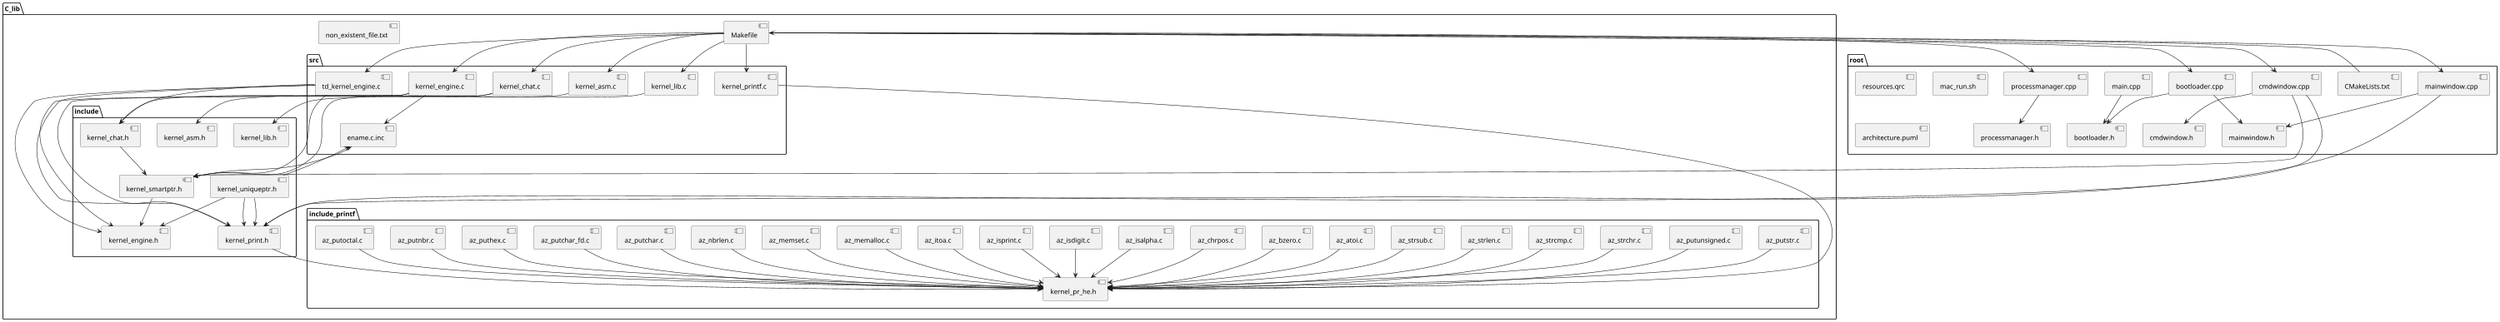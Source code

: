 @startuml
skinparam dpi 1500  ' 해상도 조정 (DPI 변경)

' Define packages (directories)
package "C_lib" {
    [Makefile]

    package "include" {
        [kernel_asm.h]
        [kernel_chat.h]
        [kernel_engine.h]
        [kernel_lib.h]
        [kernel_print.h]
        [kernel_smartptr.h]
        [kernel_uniqueptr.h]
    }

    package "include_printf" {
        [az_atoi.c]
        [az_bzero.c]
        [az_chrpos.c]
        [az_isalpha.c]
        [az_isdigit.c]
        [az_isprint.c]
        [az_itoa.c]
        [az_memalloc.c]
        [az_memset.c]
        [az_nbrlen.c]
        [az_putchar.c]
        [az_putchar_fd.c]
        [az_puthex.c]
        [az_putnbr.c]
        [az_putoctal.c]
        [az_putstr.c]
        [az_putunsigned.c]
        [az_strchr.c]
        [az_strcmp.c]
        [az_strlen.c]
        [az_strsub.c]
        [kernel_pr_he.h]
    }

    package "src" {
        [ename.c.inc]
        [kernel_asm.c]
        [kernel_chat.c]
        [kernel_engine.c]
        [td_kernel_engine.c]
        [kernel_lib.c]
        [kernel_printf.c]
    }

    [non_existent_file.txt]
}

' Root files
package "root" {
    [CMakeLists.txt]
    [bootloader.cpp]
    [bootloader.h]
    [cmdwindow.cpp]
    [cmdwindow.h]
    [mainwindow.cpp]
    [mainwindow.h]
    [processmanager.cpp]
    [processmanager.h]
    [resources.qrc]
    [mac_run.sh]
    [main.cpp]
    [architecture.puml]
}

' Define relationships
[kernel_asm.c] --> [kernel_asm.h]
[kernel_lib.c] --> [kernel_lib.h]
[kernel_printf.c] --> [kernel_pr_he.h]
[kernel_chat.c] --> [kernel_chat.h]
[kernel_chat.c] --> [kernel_smartptr.h]
[kernel_engine.c] --> [kernel_engine.h]
[kernel_engine.c] --> [kernel_print.h]
[kernel_engine.c] --> [ename.c.inc]
[kernel_print.h] --> [kernel_pr_he.h]
[td_kernel_engine.c] --> [kernel_engine.h]
[td_kernel_engine.c] --> [kernel_smartptr.h]
[td_kernel_engine.c] --> [kernel_chat.h]
[td_kernel_engine.c] --> [kernel_print.h]
[kernel_chat.h] --> [kernel_smartptr.h]

[bootloader.cpp] --> [bootloader.h]
[bootloader.cpp] --> [mainwindow.h]
[cmdwindow.cpp] --> [cmdwindow.h]
[cmdwindow.cpp] --> [kernel_print.h]
[cmdwindow.cpp] --> [kernel_smartptr.h]
[mainwindow.cpp] --> [mainwindow.h]
[mainwindow.cpp] --> [kernel_print.h]
[processmanager.cpp] --> [processmanager.h]
[main.cpp] --> [bootloader.h]

[kernel_uniqueptr.h] --> [kernel_print.h]
[kernel_smartptr.h] --> [ename.c.inc]
[kernel_smartptr.h] --> [kernel_engine.h]
[kernel_uniqueptr.h] --> [kernel_print.h]
[kernel_uniqueptr.h] --> [kernel_engine.h]
[kernel_uniqueptr.h] --> [ename.c.inc]

[az_atoi.c] --> [kernel_pr_he.h]
[az_bzero.c] --> [kernel_pr_he.h]
[az_chrpos.c] --> [kernel_pr_he.h]
[az_isalpha.c] --> [kernel_pr_he.h]
[az_isdigit.c] --> [kernel_pr_he.h]
[az_isprint.c] --> [kernel_pr_he.h]
[az_itoa.c] --> [kernel_pr_he.h]
[az_memalloc.c] --> [kernel_pr_he.h]
[az_memset.c] --> [kernel_pr_he.h]
[az_nbrlen.c] --> [kernel_pr_he.h]
[az_putchar.c] --> [kernel_pr_he.h]
[az_putchar_fd.c] --> [kernel_pr_he.h]
[az_puthex.c] --> [kernel_pr_he.h]
[az_putnbr.c] --> [kernel_pr_he.h]
[az_putoctal.c] --> [kernel_pr_he.h]
[az_putstr.c] --> [kernel_pr_he.h]
[az_putunsigned.c] --> [kernel_pr_he.h]
[az_strchr.c] --> [kernel_pr_he.h]
[az_strcmp.c] --> [kernel_pr_he.h]
[az_strlen.c] --> [kernel_pr_he.h]
[az_strsub.c] --> [kernel_pr_he.h]

' Build process relationships
[Makefile] --> [kernel_asm.c]
[Makefile] --> [kernel_lib.c]
[Makefile] --> [kernel_printf.c]
[Makefile] --> [kernel_chat.c]
[Makefile] --> [kernel_engine.c]
[Makefile] --> [td_kernel_engine.c]
[Makefile] --> [bootloader.cpp]
[Makefile] --> [cmdwindow.cpp]
[Makefile] --> [mainwindow.cpp]
[Makefile] --> [processmanager.cpp]

' CMake and Makefile relationship
[CMakeLists.txt] --> [Makefile]

skinparam maxMessageSize 500  ' 메시지 크기 한도 설정
scale max 3000 width
@enduml
